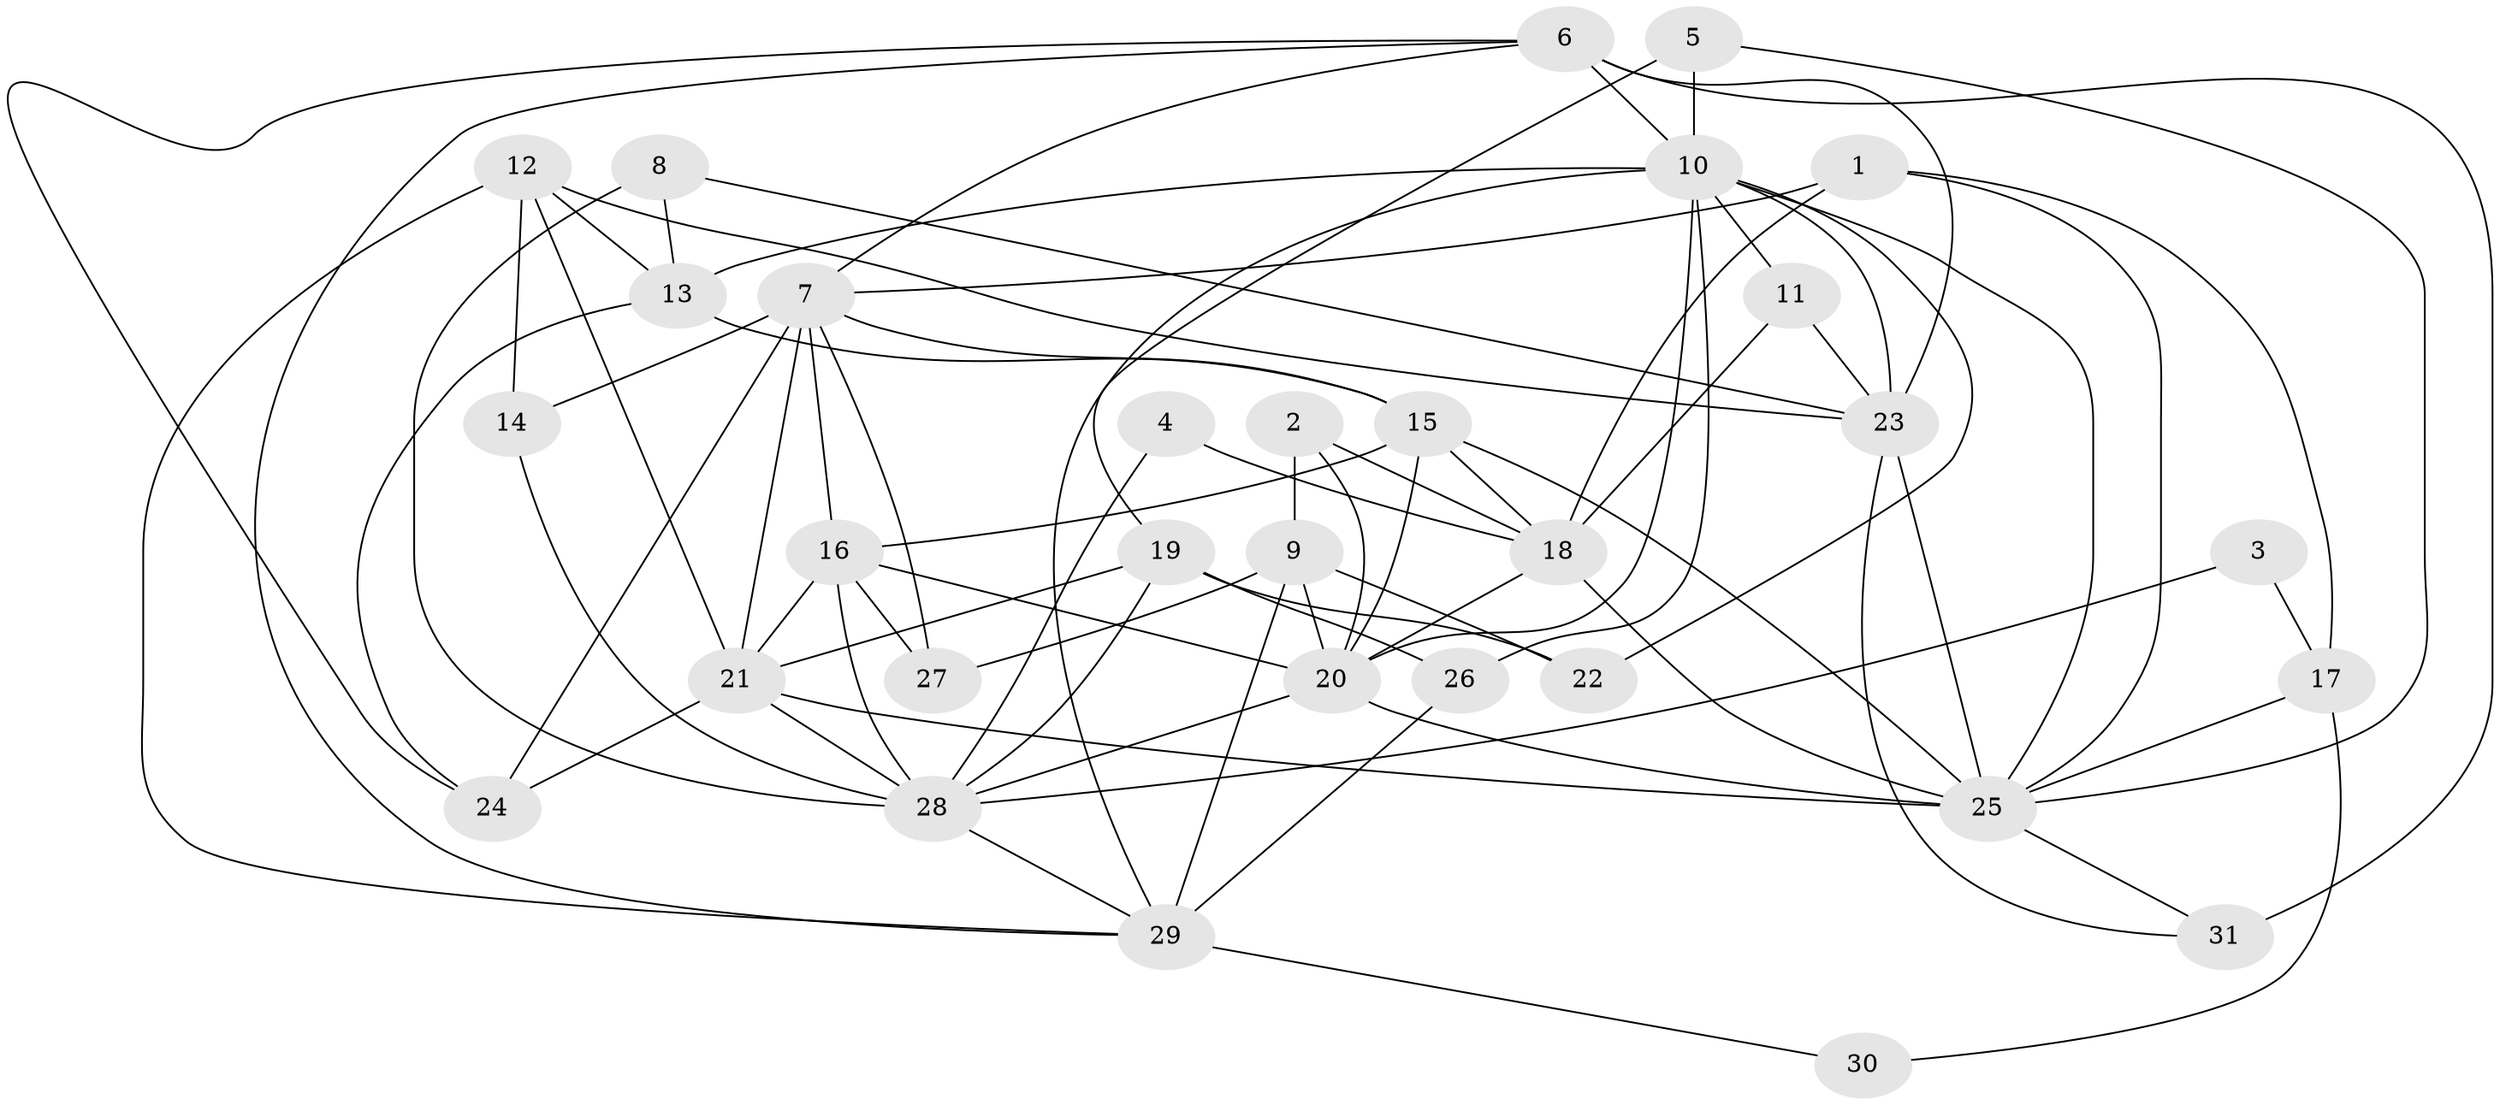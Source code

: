 // original degree distribution, {6: 0.09836065573770492, 4: 0.3114754098360656, 3: 0.21311475409836064, 2: 0.18032786885245902, 5: 0.11475409836065574, 7: 0.06557377049180328, 8: 0.01639344262295082}
// Generated by graph-tools (version 1.1) at 2025/37/03/04/25 23:37:05]
// undirected, 31 vertices, 78 edges
graph export_dot {
  node [color=gray90,style=filled];
  1;
  2;
  3;
  4;
  5;
  6;
  7;
  8;
  9;
  10;
  11;
  12;
  13;
  14;
  15;
  16;
  17;
  18;
  19;
  20;
  21;
  22;
  23;
  24;
  25;
  26;
  27;
  28;
  29;
  30;
  31;
  1 -- 7 [weight=1.0];
  1 -- 17 [weight=2.0];
  1 -- 18 [weight=1.0];
  1 -- 25 [weight=1.0];
  2 -- 9 [weight=1.0];
  2 -- 18 [weight=2.0];
  2 -- 20 [weight=1.0];
  3 -- 17 [weight=1.0];
  3 -- 28 [weight=1.0];
  4 -- 18 [weight=1.0];
  4 -- 28 [weight=1.0];
  5 -- 10 [weight=2.0];
  5 -- 19 [weight=1.0];
  5 -- 25 [weight=1.0];
  6 -- 7 [weight=1.0];
  6 -- 10 [weight=1.0];
  6 -- 23 [weight=1.0];
  6 -- 24 [weight=1.0];
  6 -- 29 [weight=1.0];
  6 -- 31 [weight=2.0];
  7 -- 14 [weight=1.0];
  7 -- 15 [weight=1.0];
  7 -- 16 [weight=1.0];
  7 -- 21 [weight=1.0];
  7 -- 24 [weight=1.0];
  7 -- 27 [weight=1.0];
  8 -- 13 [weight=1.0];
  8 -- 23 [weight=1.0];
  8 -- 28 [weight=2.0];
  9 -- 20 [weight=2.0];
  9 -- 22 [weight=1.0];
  9 -- 27 [weight=2.0];
  9 -- 29 [weight=1.0];
  10 -- 11 [weight=1.0];
  10 -- 13 [weight=1.0];
  10 -- 20 [weight=2.0];
  10 -- 22 [weight=1.0];
  10 -- 23 [weight=1.0];
  10 -- 25 [weight=1.0];
  10 -- 26 [weight=1.0];
  10 -- 29 [weight=1.0];
  11 -- 18 [weight=1.0];
  11 -- 23 [weight=1.0];
  12 -- 13 [weight=1.0];
  12 -- 14 [weight=2.0];
  12 -- 21 [weight=1.0];
  12 -- 23 [weight=1.0];
  12 -- 29 [weight=1.0];
  13 -- 15 [weight=1.0];
  13 -- 24 [weight=1.0];
  14 -- 28 [weight=1.0];
  15 -- 16 [weight=1.0];
  15 -- 18 [weight=1.0];
  15 -- 20 [weight=1.0];
  15 -- 25 [weight=1.0];
  16 -- 20 [weight=1.0];
  16 -- 21 [weight=1.0];
  16 -- 27 [weight=1.0];
  16 -- 28 [weight=1.0];
  17 -- 25 [weight=1.0];
  17 -- 30 [weight=1.0];
  18 -- 20 [weight=1.0];
  18 -- 25 [weight=1.0];
  19 -- 21 [weight=2.0];
  19 -- 22 [weight=1.0];
  19 -- 26 [weight=1.0];
  19 -- 28 [weight=1.0];
  20 -- 25 [weight=1.0];
  20 -- 28 [weight=1.0];
  21 -- 24 [weight=1.0];
  21 -- 25 [weight=1.0];
  21 -- 28 [weight=1.0];
  23 -- 25 [weight=2.0];
  23 -- 31 [weight=1.0];
  25 -- 31 [weight=1.0];
  26 -- 29 [weight=1.0];
  28 -- 29 [weight=1.0];
  29 -- 30 [weight=1.0];
}
